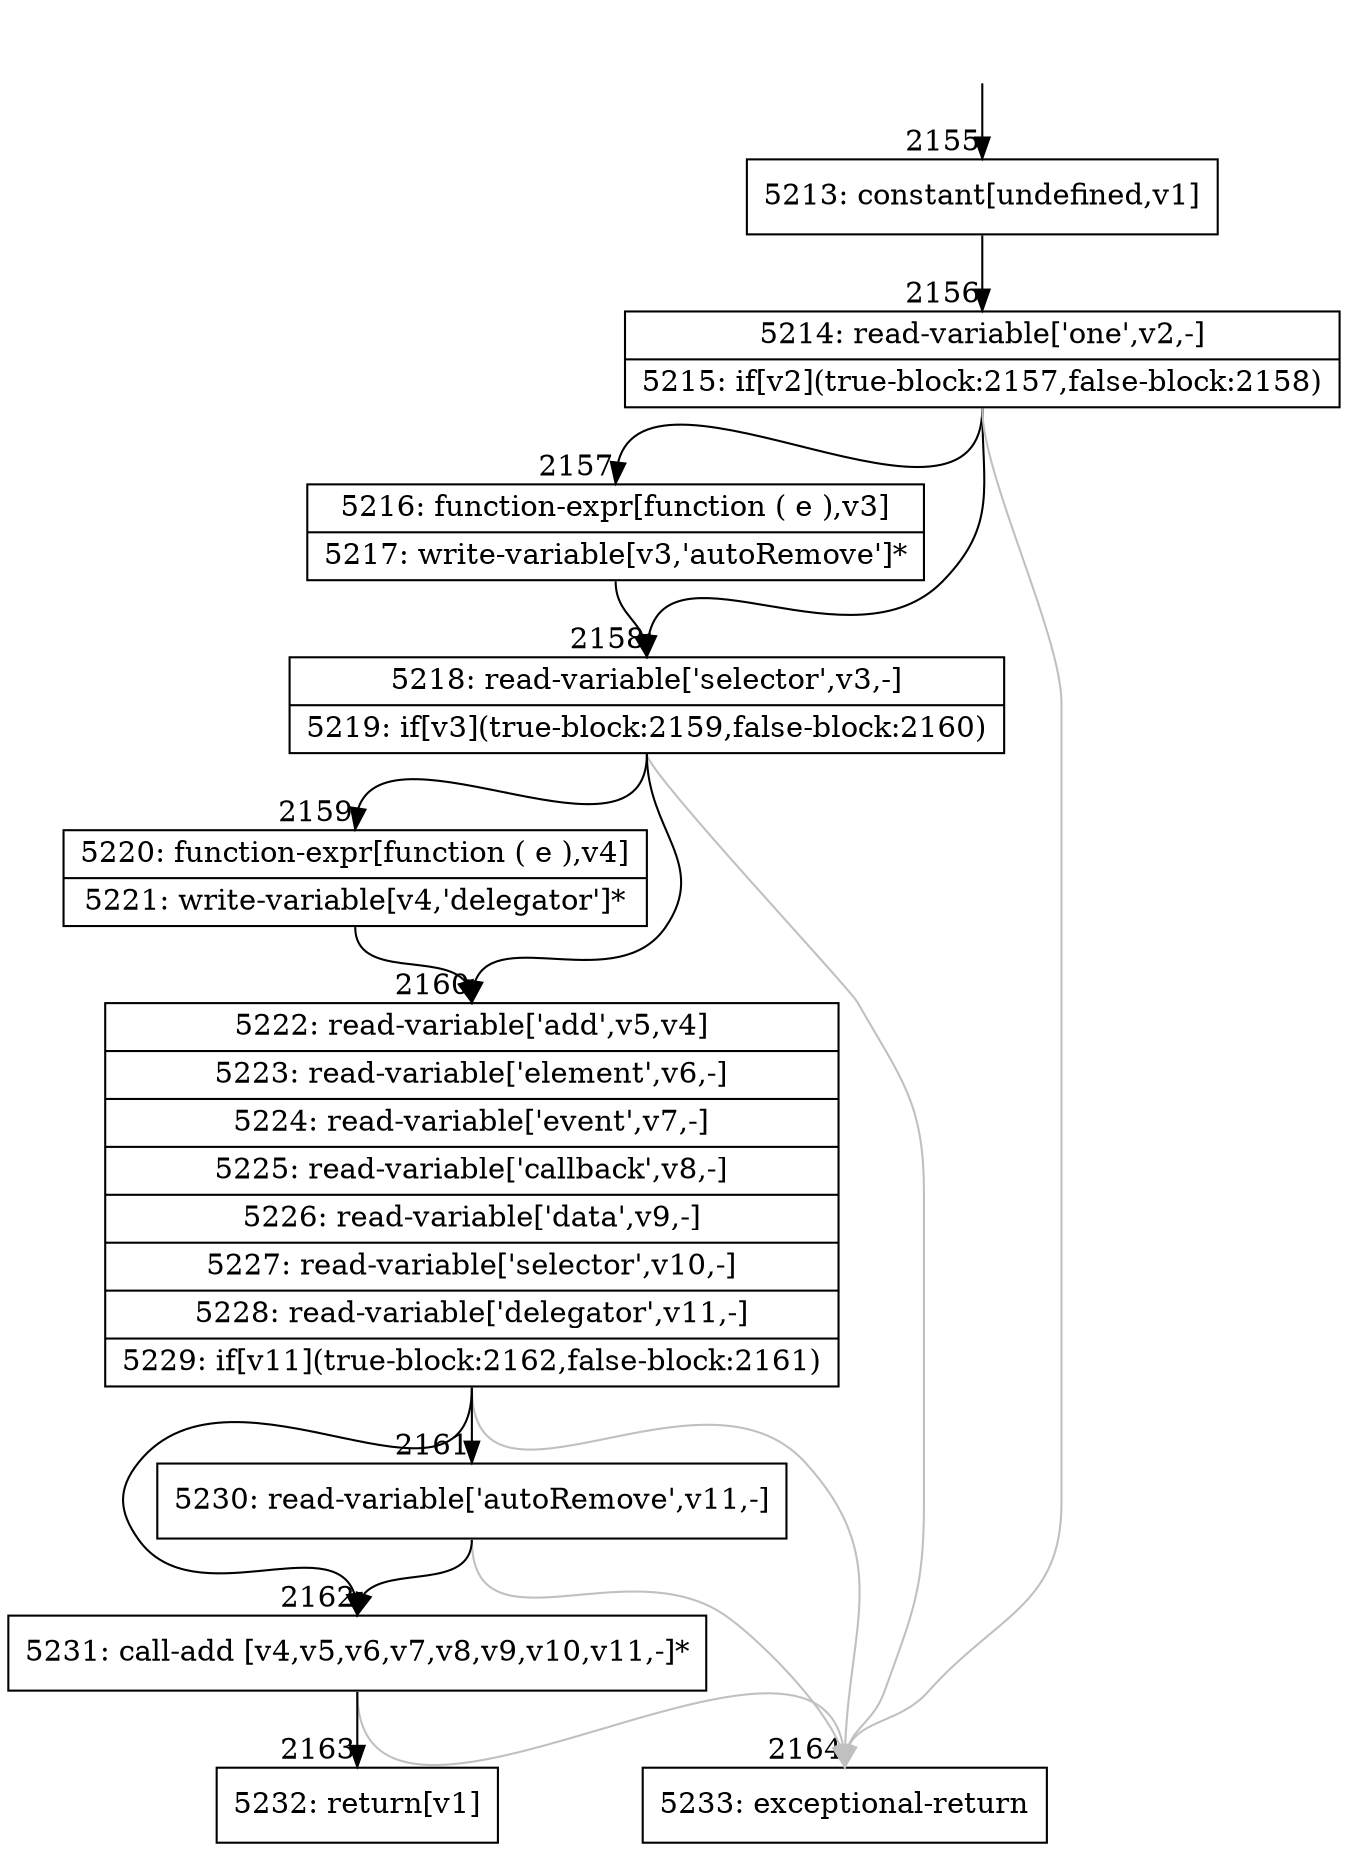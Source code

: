 digraph {
rankdir="TD"
BB_entry197[shape=none,label=""];
BB_entry197 -> BB2155 [tailport=s, headport=n, headlabel="    2155"]
BB2155 [shape=record label="{5213: constant[undefined,v1]}" ] 
BB2155 -> BB2156 [tailport=s, headport=n, headlabel="      2156"]
BB2156 [shape=record label="{5214: read-variable['one',v2,-]|5215: if[v2](true-block:2157,false-block:2158)}" ] 
BB2156 -> BB2157 [tailport=s, headport=n, headlabel="      2157"]
BB2156 -> BB2158 [tailport=s, headport=n, headlabel="      2158"]
BB2156 -> BB2164 [tailport=s, headport=n, color=gray, headlabel="      2164"]
BB2157 [shape=record label="{5216: function-expr[function ( e ),v3]|5217: write-variable[v3,'autoRemove']*}" ] 
BB2157 -> BB2158 [tailport=s, headport=n]
BB2158 [shape=record label="{5218: read-variable['selector',v3,-]|5219: if[v3](true-block:2159,false-block:2160)}" ] 
BB2158 -> BB2159 [tailport=s, headport=n, headlabel="      2159"]
BB2158 -> BB2160 [tailport=s, headport=n, headlabel="      2160"]
BB2158 -> BB2164 [tailport=s, headport=n, color=gray]
BB2159 [shape=record label="{5220: function-expr[function ( e ),v4]|5221: write-variable[v4,'delegator']*}" ] 
BB2159 -> BB2160 [tailport=s, headport=n]
BB2160 [shape=record label="{5222: read-variable['add',v5,v4]|5223: read-variable['element',v6,-]|5224: read-variable['event',v7,-]|5225: read-variable['callback',v8,-]|5226: read-variable['data',v9,-]|5227: read-variable['selector',v10,-]|5228: read-variable['delegator',v11,-]|5229: if[v11](true-block:2162,false-block:2161)}" ] 
BB2160 -> BB2162 [tailport=s, headport=n, headlabel="      2162"]
BB2160 -> BB2161 [tailport=s, headport=n, headlabel="      2161"]
BB2160 -> BB2164 [tailport=s, headport=n, color=gray]
BB2161 [shape=record label="{5230: read-variable['autoRemove',v11,-]}" ] 
BB2161 -> BB2162 [tailport=s, headport=n]
BB2161 -> BB2164 [tailport=s, headport=n, color=gray]
BB2162 [shape=record label="{5231: call-add [v4,v5,v6,v7,v8,v9,v10,v11,-]*}" ] 
BB2162 -> BB2163 [tailport=s, headport=n, headlabel="      2163"]
BB2162 -> BB2164 [tailport=s, headport=n, color=gray]
BB2163 [shape=record label="{5232: return[v1]}" ] 
BB2164 [shape=record label="{5233: exceptional-return}" ] 
//#$~ 1086
}
